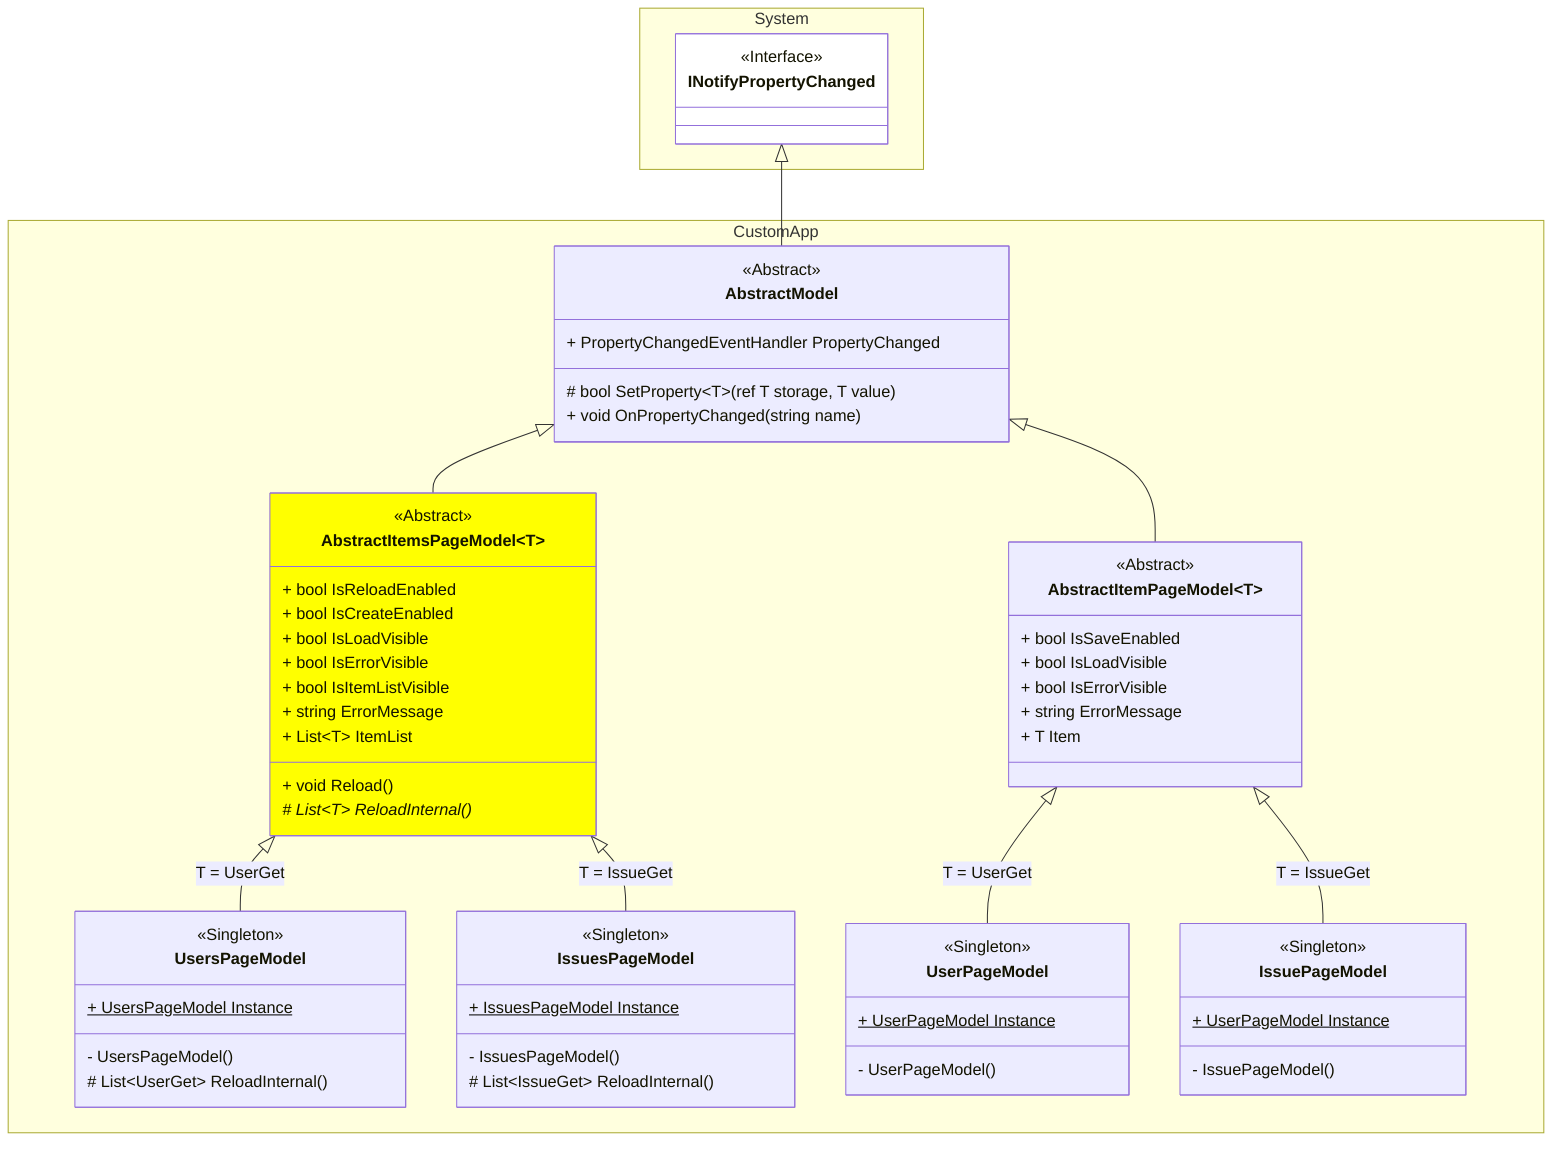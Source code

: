 classDiagram

    direction BT

    namespace CustomApp {

        class UsersPageModel {
            <<Singleton>>
            + UsersPageModel Instance $
            - UsersPageModel()
            # List~UserGet~ ReloadInternal()
        }
        class IssuesPageModel {
            <<Singleton>>
            + IssuesPageModel Instance $
            - IssuesPageModel()
            # List~IssueGet~ ReloadInternal()
        }

        class UserPageModel {
            <<Singleton>>
            + UserPageModel Instance $
            - UserPageModel()
        }
        class IssuePageModel {
            <<Singleton>>
            + UserPageModel Instance $
            - IssuePageModel()
        }

        class AbstractItemsPageModel~T~ {
            <<Abstract>>
            + bool IsReloadEnabled
            + bool IsCreateEnabled
            + bool IsLoadVisible
            + bool IsErrorVisible
            + bool IsItemListVisible
            + string ErrorMessage
            + List~T~ ItemList
            + void Reload()
            # List~T~ ReloadInternal() *
        }
        class AbstractItemPageModel~T~ {
            <<Abstract>>
            + bool IsSaveEnabled
            + bool IsLoadVisible
            + bool IsErrorVisible
            + string ErrorMessage
            + T Item
        }

        class AbstractModel {
            <<Abstract>>
            + PropertyChangedEventHandler PropertyChanged
            # bool SetProperty~T~(ref T storage, T value)
            + void OnPropertyChanged(string name)
        }

    }

    namespace System {

        class INotifyPropertyChanged {
            <<Interface>>
        }
        
    }

    UsersPageModel --|> AbstractItemsPageModel : T = UserGet
    IssuesPageModel --|> AbstractItemsPageModel : T = IssueGet

    UserPageModel --|> AbstractItemPageModel : T = UserGet
    IssuePageModel --|> AbstractItemPageModel : T = IssueGet

    AbstractItemsPageModel --|> AbstractModel
    AbstractItemPageModel --|> AbstractModel

    AbstractModel --|> INotifyPropertyChanged

    style ContentPage fill:white
    style INotifyPropertyChanged fill:white

    style AbstractItemsPageModel fill:yellow